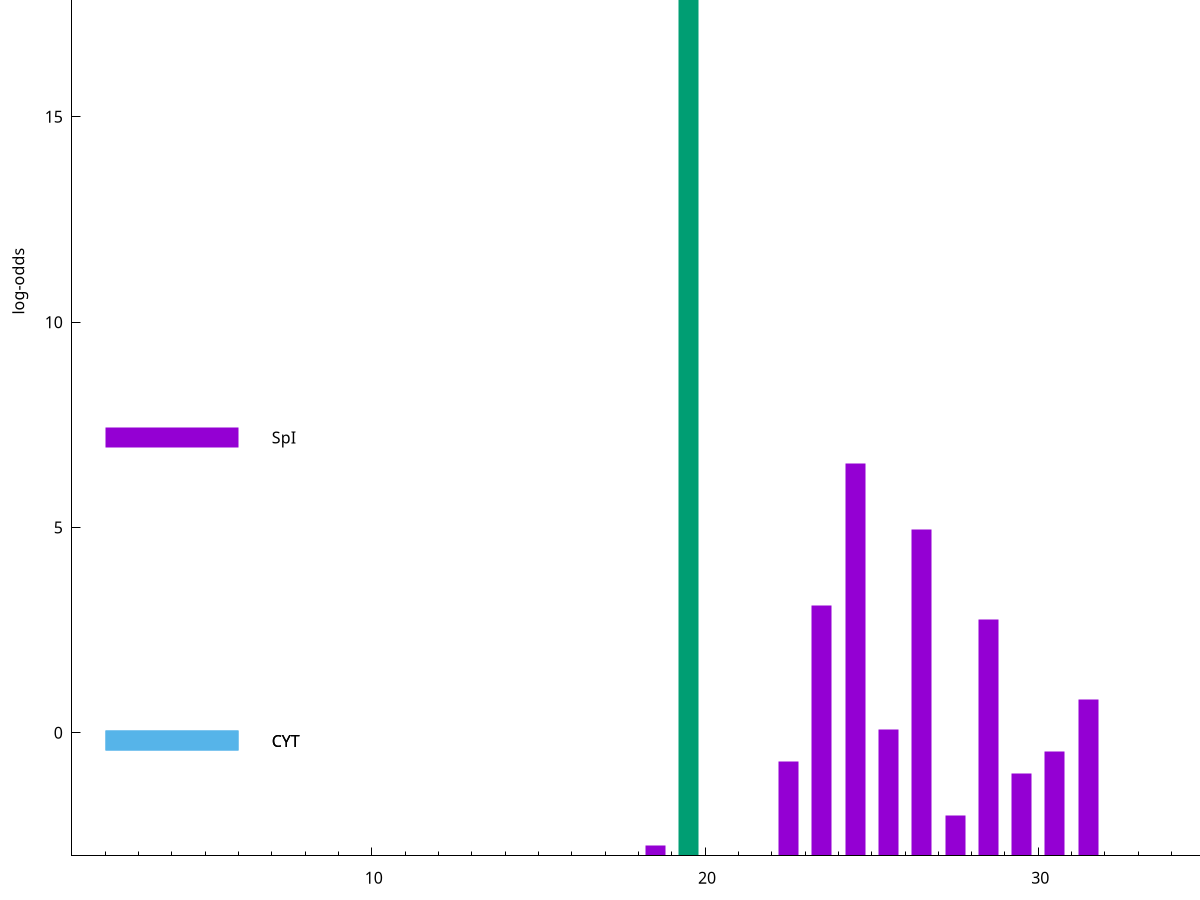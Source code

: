 set title "LipoP predictions for SRR5666568.gff"
set size 2., 1.4
set xrange [1:70] 
set mxtics 10
set yrange [-3:25]
set y2range [0:28]
set ylabel "log-odds"
set term postscript eps color solid "Helvetica" 30
set output "SRR5666568.gff341.eps"
set arrow from 2,19.4447 to 6,19.4447 nohead lt 2 lw 20
set label "SpII" at 7,19.4447
set arrow from 2,7.19251 to 6,7.19251 nohead lt 1 lw 20
set label "SpI" at 7,7.19251
set arrow from 2,-0.200913 to 6,-0.200913 nohead lt 3 lw 20
set label "CYT" at 7,-0.200913
set arrow from 2,-0.200913 to 6,-0.200913 nohead lt 3 lw 20
set label "CYT" at 7,-0.200913
set arrow from 2,19.4447 to 6,19.4447 nohead lt 2 lw 20
set label "SpII" at 7,19.4447
# NOTE: The scores below are the log-odds scores with the threshold
# NOTE: subtracted (a hack to make gnuplot make the histogram all
# NOTE: look nice).
plot "-" axes x1y2 title "" with impulses lt 2 lw 20, "-" axes x1y2 title "" with impulses lt 1 lw 20
19.500000 22.444700
e
24.500000 9.568880
26.500000 7.950570
23.500000 6.089080
28.500000 5.755620
31.500000 3.803251
25.500000 3.079545
30.500000 2.547041
22.500000 2.300547
29.500000 2.007945
27.500000 0.990570
18.500000 0.260950
e
exit
